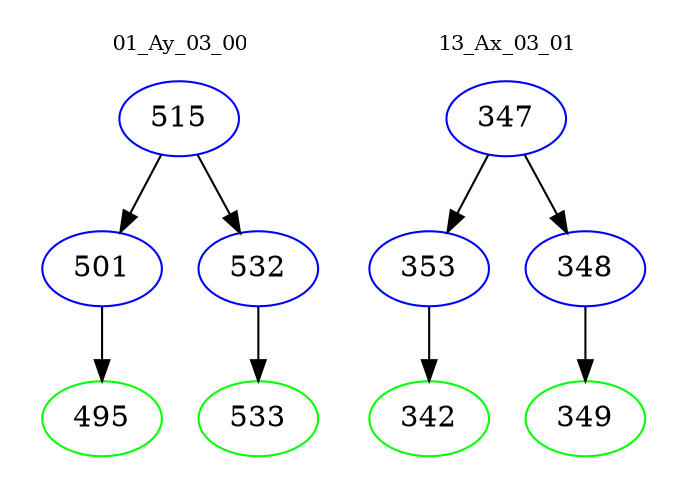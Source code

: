 digraph{
subgraph cluster_0 {
color = white
label = "01_Ay_03_00";
fontsize=10;
T0_515 [label="515", color="blue"]
T0_515 -> T0_501 [color="black"]
T0_501 [label="501", color="blue"]
T0_501 -> T0_495 [color="black"]
T0_495 [label="495", color="green"]
T0_515 -> T0_532 [color="black"]
T0_532 [label="532", color="blue"]
T0_532 -> T0_533 [color="black"]
T0_533 [label="533", color="green"]
}
subgraph cluster_1 {
color = white
label = "13_Ax_03_01";
fontsize=10;
T1_347 [label="347", color="blue"]
T1_347 -> T1_353 [color="black"]
T1_353 [label="353", color="blue"]
T1_353 -> T1_342 [color="black"]
T1_342 [label="342", color="green"]
T1_347 -> T1_348 [color="black"]
T1_348 [label="348", color="blue"]
T1_348 -> T1_349 [color="black"]
T1_349 [label="349", color="green"]
}
}
